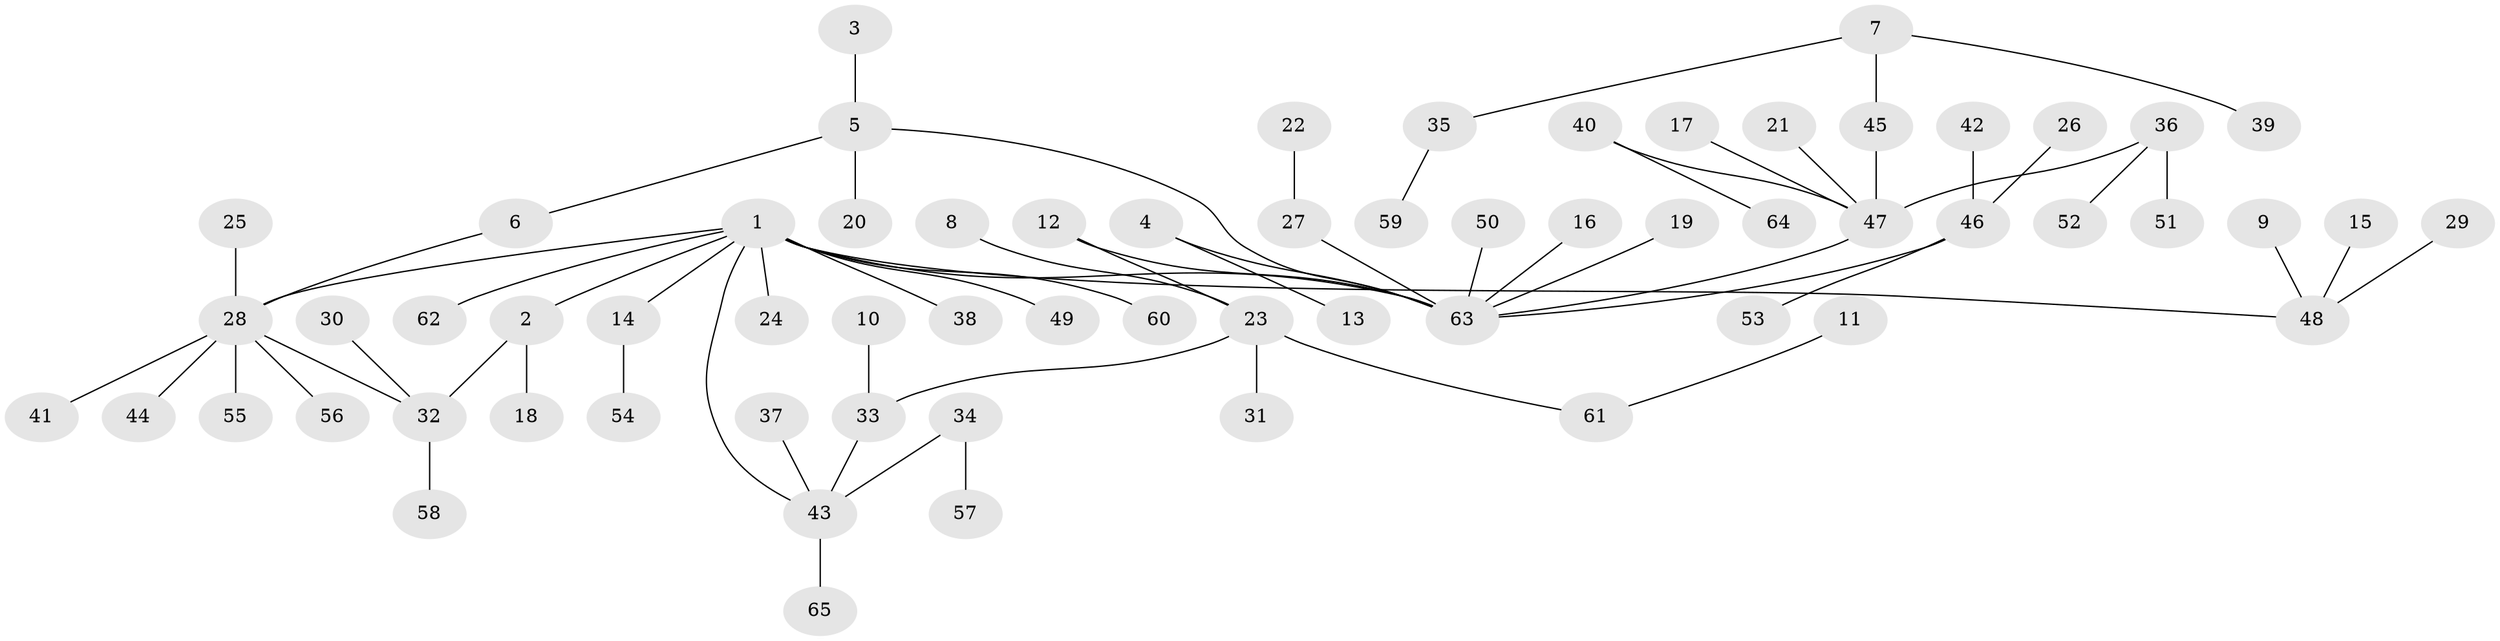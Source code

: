// original degree distribution, {5: 0.023076923076923078, 6: 0.03076923076923077, 4: 0.06153846153846154, 3: 0.12307692307692308, 7: 0.007692307692307693, 2: 0.25384615384615383, 1: 0.49230769230769234, 8: 0.007692307692307693}
// Generated by graph-tools (version 1.1) at 2025/25/03/09/25 03:25:29]
// undirected, 65 vertices, 67 edges
graph export_dot {
graph [start="1"]
  node [color=gray90,style=filled];
  1;
  2;
  3;
  4;
  5;
  6;
  7;
  8;
  9;
  10;
  11;
  12;
  13;
  14;
  15;
  16;
  17;
  18;
  19;
  20;
  21;
  22;
  23;
  24;
  25;
  26;
  27;
  28;
  29;
  30;
  31;
  32;
  33;
  34;
  35;
  36;
  37;
  38;
  39;
  40;
  41;
  42;
  43;
  44;
  45;
  46;
  47;
  48;
  49;
  50;
  51;
  52;
  53;
  54;
  55;
  56;
  57;
  58;
  59;
  60;
  61;
  62;
  63;
  64;
  65;
  1 -- 2 [weight=1.0];
  1 -- 14 [weight=1.0];
  1 -- 24 [weight=1.0];
  1 -- 28 [weight=1.0];
  1 -- 38 [weight=1.0];
  1 -- 43 [weight=1.0];
  1 -- 48 [weight=1.0];
  1 -- 49 [weight=1.0];
  1 -- 60 [weight=1.0];
  1 -- 62 [weight=1.0];
  1 -- 63 [weight=1.0];
  2 -- 18 [weight=1.0];
  2 -- 32 [weight=1.0];
  3 -- 5 [weight=1.0];
  4 -- 13 [weight=1.0];
  4 -- 63 [weight=1.0];
  5 -- 6 [weight=1.0];
  5 -- 20 [weight=1.0];
  5 -- 63 [weight=1.0];
  6 -- 28 [weight=1.0];
  7 -- 35 [weight=1.0];
  7 -- 39 [weight=1.0];
  7 -- 45 [weight=1.0];
  8 -- 23 [weight=1.0];
  9 -- 48 [weight=1.0];
  10 -- 33 [weight=1.0];
  11 -- 61 [weight=1.0];
  12 -- 23 [weight=1.0];
  12 -- 63 [weight=1.0];
  14 -- 54 [weight=1.0];
  15 -- 48 [weight=1.0];
  16 -- 63 [weight=1.0];
  17 -- 47 [weight=1.0];
  19 -- 63 [weight=1.0];
  21 -- 47 [weight=1.0];
  22 -- 27 [weight=1.0];
  23 -- 31 [weight=1.0];
  23 -- 33 [weight=1.0];
  23 -- 61 [weight=1.0];
  25 -- 28 [weight=1.0];
  26 -- 46 [weight=1.0];
  27 -- 63 [weight=1.0];
  28 -- 32 [weight=1.0];
  28 -- 41 [weight=1.0];
  28 -- 44 [weight=1.0];
  28 -- 55 [weight=1.0];
  28 -- 56 [weight=1.0];
  29 -- 48 [weight=1.0];
  30 -- 32 [weight=1.0];
  32 -- 58 [weight=1.0];
  33 -- 43 [weight=1.0];
  34 -- 43 [weight=1.0];
  34 -- 57 [weight=1.0];
  35 -- 59 [weight=1.0];
  36 -- 47 [weight=1.0];
  36 -- 51 [weight=1.0];
  36 -- 52 [weight=1.0];
  37 -- 43 [weight=1.0];
  40 -- 47 [weight=1.0];
  40 -- 64 [weight=1.0];
  42 -- 46 [weight=1.0];
  43 -- 65 [weight=1.0];
  45 -- 47 [weight=1.0];
  46 -- 53 [weight=1.0];
  46 -- 63 [weight=1.0];
  47 -- 63 [weight=1.0];
  50 -- 63 [weight=1.0];
}
